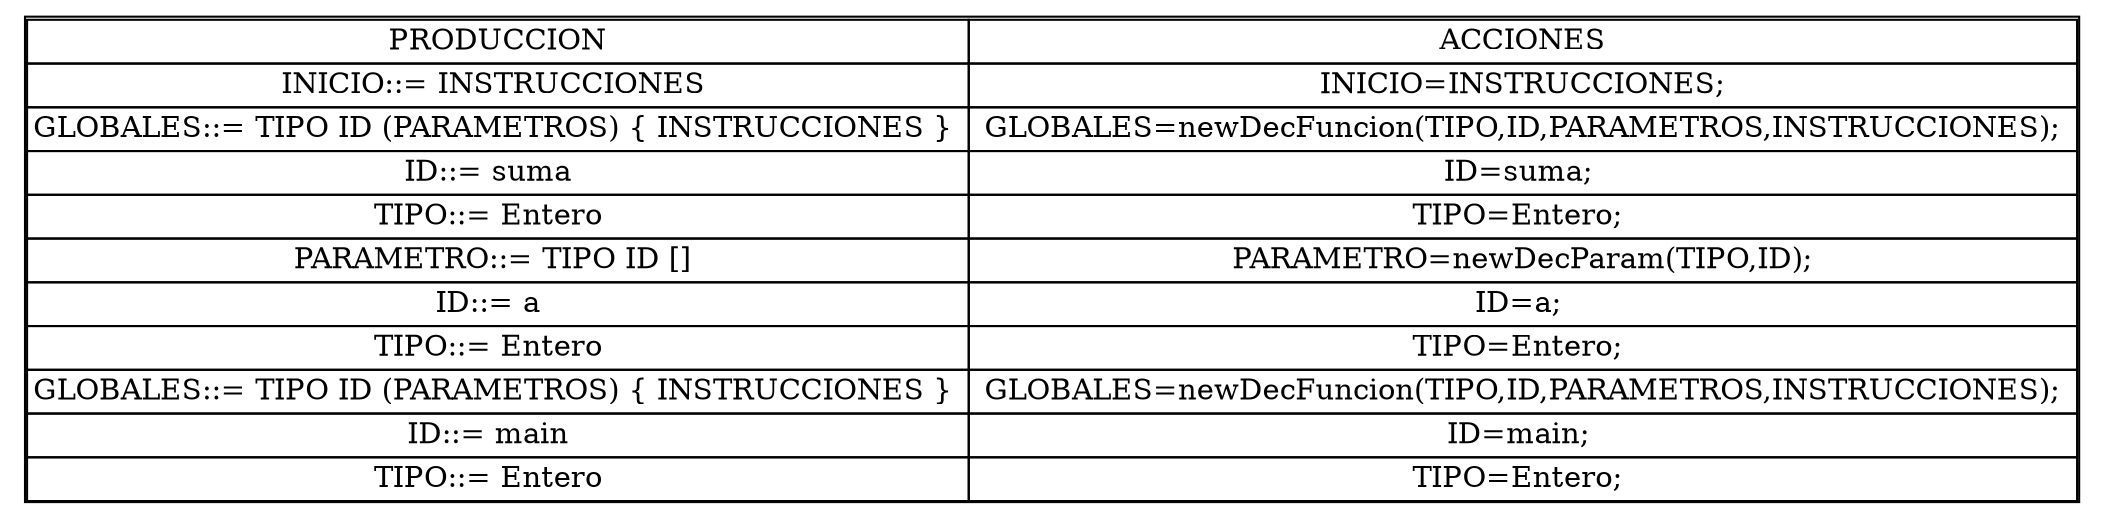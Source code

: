 digraph {
node0 [    shape=plaintext
    label=<

      <table cellspacing='0'>
      <tr><td>PRODUCCION</td><td>ACCIONES</td></tr>
<tr><td>INICIO::= INSTRUCCIONES </td><td> INICIO=INSTRUCCIONES; </td></tr>
<tr><td>GLOBALES::= TIPO ID (PARAMETROS) { INSTRUCCIONES } </td><td> GLOBALES=newDecFuncion(TIPO,ID,PARAMETROS,INSTRUCCIONES); </td></tr>
<tr><td>ID::= suma  </td><td> ID=suma;  </td></tr>
<tr><td>TIPO::= Entero  </td><td> TIPO=Entero;  </td></tr><tr><td>PARAMETRO::= TIPO ID [] </td><td> PARAMETRO=newDecParam(TIPO,ID); </td></tr>
<tr><td>ID::= a  </td><td> ID=a;  </td></tr>
<tr><td>TIPO::= Entero  </td><td> TIPO=Entero;  </td></tr>
<tr><td>GLOBALES::= TIPO ID (PARAMETROS) { INSTRUCCIONES } </td><td> GLOBALES=newDecFuncion(TIPO,ID,PARAMETROS,INSTRUCCIONES); </td></tr>
<tr><td>ID::= main  </td><td> ID=main;  </td></tr>
<tr><td>TIPO::= Entero  </td><td> TIPO=Entero;  </td></tr>
    </table>
>];}